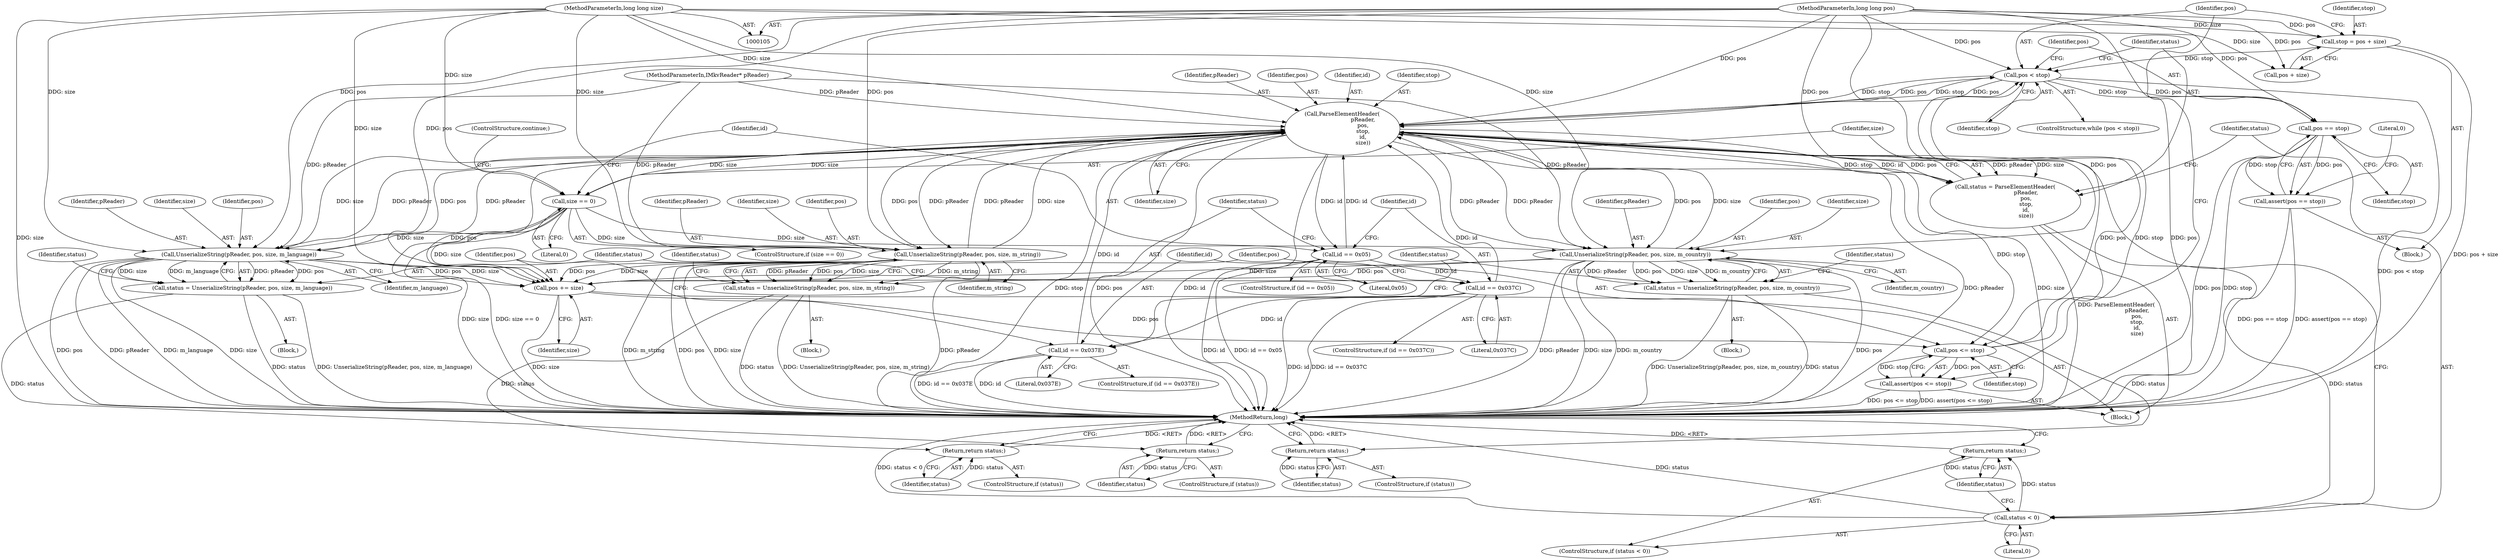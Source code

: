 digraph "1_Android_04839626ed859623901ebd3a5fd483982186b59d_165@integer" {
"1000111" [label="(Call,stop = pos + size)"];
"1000107" [label="(MethodParameterIn,long long pos)"];
"1000108" [label="(MethodParameterIn,long long size)"];
"1000117" [label="(Call,pos < stop)"];
"1000126" [label="(Call,ParseElementHeader(\n                        pReader,\n                        pos,\n                        stop,\n                        id,\n                        size))"];
"1000124" [label="(Call,status = ParseElementHeader(\n                        pReader,\n                        pos,\n                        stop,\n                        id,\n                        size))"];
"1000133" [label="(Call,status < 0)"];
"1000136" [label="(Return,return status;)"];
"1000139" [label="(Call,size == 0)"];
"1000150" [label="(Call,UnserializeString(pReader, pos, size, m_string))"];
"1000148" [label="(Call,status = UnserializeString(pReader, pos, size, m_string))"];
"1000157" [label="(Return,return status;)"];
"1000193" [label="(Call,pos += size)"];
"1000197" [label="(Call,pos <= stop)"];
"1000196" [label="(Call,assert(pos <= stop))"];
"1000167" [label="(Call,UnserializeString(pReader, pos, size, m_language))"];
"1000165" [label="(Call,status = UnserializeString(pReader, pos, size, m_language))"];
"1000174" [label="(Return,return status;)"];
"1000184" [label="(Call,UnserializeString(pReader, pos, size, m_country))"];
"1000182" [label="(Call,status = UnserializeString(pReader, pos, size, m_country))"];
"1000191" [label="(Return,return status;)"];
"1000144" [label="(Call,id == 0x05)"];
"1000161" [label="(Call,id == 0x037C)"];
"1000178" [label="(Call,id == 0x037E)"];
"1000201" [label="(Call,pos == stop)"];
"1000200" [label="(Call,assert(pos == stop))"];
"1000120" [label="(Block,)"];
"1000171" [label="(Identifier,m_language)"];
"1000141" [label="(Literal,0)"];
"1000162" [label="(Identifier,id)"];
"1000160" [label="(ControlStructure,if (id == 0x037C))"];
"1000193" [label="(Call,pos += size)"];
"1000202" [label="(Identifier,pos)"];
"1000129" [label="(Identifier,stop)"];
"1000156" [label="(Identifier,status)"];
"1000184" [label="(Call,UnserializeString(pReader, pos, size, m_country))"];
"1000165" [label="(Call,status = UnserializeString(pReader, pos, size, m_language))"];
"1000152" [label="(Identifier,pos)"];
"1000194" [label="(Identifier,pos)"];
"1000157" [label="(Return,return status;)"];
"1000139" [label="(Call,size == 0)"];
"1000186" [label="(Identifier,pos)"];
"1000188" [label="(Identifier,m_country)"];
"1000187" [label="(Identifier,size)"];
"1000200" [label="(Call,assert(pos == stop))"];
"1000106" [label="(MethodParameterIn,IMkvReader* pReader)"];
"1000183" [label="(Identifier,status)"];
"1000138" [label="(ControlStructure,if (size == 0))"];
"1000140" [label="(Identifier,size)"];
"1000154" [label="(Identifier,m_string)"];
"1000172" [label="(ControlStructure,if (status))"];
"1000203" [label="(Identifier,stop)"];
"1000117" [label="(Call,pos < stop)"];
"1000181" [label="(Block,)"];
"1000168" [label="(Identifier,pReader)"];
"1000174" [label="(Return,return status;)"];
"1000137" [label="(Identifier,status)"];
"1000124" [label="(Call,status = ParseElementHeader(\n                        pReader,\n                        pos,\n                        stop,\n                        id,\n                        size))"];
"1000147" [label="(Block,)"];
"1000146" [label="(Literal,0x05)"];
"1000198" [label="(Identifier,pos)"];
"1000127" [label="(Identifier,pReader)"];
"1000175" [label="(Identifier,status)"];
"1000178" [label="(Call,id == 0x037E)"];
"1000170" [label="(Identifier,size)"];
"1000161" [label="(Call,id == 0x037C)"];
"1000143" [label="(ControlStructure,if (id == 0x05))"];
"1000166" [label="(Identifier,status)"];
"1000128" [label="(Identifier,pos)"];
"1000173" [label="(Identifier,status)"];
"1000113" [label="(Call,pos + size)"];
"1000134" [label="(Identifier,status)"];
"1000169" [label="(Identifier,pos)"];
"1000196" [label="(Call,assert(pos <= stop))"];
"1000144" [label="(Call,id == 0x05)"];
"1000150" [label="(Call,UnserializeString(pReader, pos, size, m_string))"];
"1000109" [label="(Block,)"];
"1000151" [label="(Identifier,pReader)"];
"1000126" [label="(Call,ParseElementHeader(\n                        pReader,\n                        pos,\n                        stop,\n                        id,\n                        size))"];
"1000153" [label="(Identifier,size)"];
"1000164" [label="(Block,)"];
"1000192" [label="(Identifier,status)"];
"1000177" [label="(ControlStructure,if (id == 0x037E))"];
"1000195" [label="(Identifier,size)"];
"1000112" [label="(Identifier,stop)"];
"1000182" [label="(Call,status = UnserializeString(pReader, pos, size, m_country))"];
"1000131" [label="(Identifier,size)"];
"1000132" [label="(ControlStructure,if (status < 0))"];
"1000148" [label="(Call,status = UnserializeString(pReader, pos, size, m_string))"];
"1000179" [label="(Identifier,id)"];
"1000111" [label="(Call,stop = pos + size)"];
"1000206" [label="(MethodReturn,long)"];
"1000145" [label="(Identifier,id)"];
"1000142" [label="(ControlStructure,continue;)"];
"1000135" [label="(Literal,0)"];
"1000205" [label="(Literal,0)"];
"1000185" [label="(Identifier,pReader)"];
"1000130" [label="(Identifier,id)"];
"1000149" [label="(Identifier,status)"];
"1000201" [label="(Call,pos == stop)"];
"1000167" [label="(Call,UnserializeString(pReader, pos, size, m_language))"];
"1000197" [label="(Call,pos <= stop)"];
"1000180" [label="(Literal,0x037E)"];
"1000189" [label="(ControlStructure,if (status))"];
"1000118" [label="(Identifier,pos)"];
"1000119" [label="(Identifier,stop)"];
"1000125" [label="(Identifier,status)"];
"1000107" [label="(MethodParameterIn,long long pos)"];
"1000163" [label="(Literal,0x037C)"];
"1000190" [label="(Identifier,status)"];
"1000136" [label="(Return,return status;)"];
"1000191" [label="(Return,return status;)"];
"1000116" [label="(ControlStructure,while (pos < stop))"];
"1000133" [label="(Call,status < 0)"];
"1000155" [label="(ControlStructure,if (status))"];
"1000158" [label="(Identifier,status)"];
"1000199" [label="(Identifier,stop)"];
"1000108" [label="(MethodParameterIn,long long size)"];
"1000111" -> "1000109"  [label="AST: "];
"1000111" -> "1000113"  [label="CFG: "];
"1000112" -> "1000111"  [label="AST: "];
"1000113" -> "1000111"  [label="AST: "];
"1000118" -> "1000111"  [label="CFG: "];
"1000111" -> "1000206"  [label="DDG: pos + size"];
"1000107" -> "1000111"  [label="DDG: pos"];
"1000108" -> "1000111"  [label="DDG: size"];
"1000111" -> "1000117"  [label="DDG: stop"];
"1000107" -> "1000105"  [label="AST: "];
"1000107" -> "1000206"  [label="DDG: pos"];
"1000107" -> "1000113"  [label="DDG: pos"];
"1000107" -> "1000117"  [label="DDG: pos"];
"1000107" -> "1000126"  [label="DDG: pos"];
"1000107" -> "1000150"  [label="DDG: pos"];
"1000107" -> "1000167"  [label="DDG: pos"];
"1000107" -> "1000184"  [label="DDG: pos"];
"1000107" -> "1000193"  [label="DDG: pos"];
"1000107" -> "1000197"  [label="DDG: pos"];
"1000107" -> "1000201"  [label="DDG: pos"];
"1000108" -> "1000105"  [label="AST: "];
"1000108" -> "1000206"  [label="DDG: size"];
"1000108" -> "1000113"  [label="DDG: size"];
"1000108" -> "1000126"  [label="DDG: size"];
"1000108" -> "1000139"  [label="DDG: size"];
"1000108" -> "1000150"  [label="DDG: size"];
"1000108" -> "1000167"  [label="DDG: size"];
"1000108" -> "1000184"  [label="DDG: size"];
"1000108" -> "1000193"  [label="DDG: size"];
"1000117" -> "1000116"  [label="AST: "];
"1000117" -> "1000119"  [label="CFG: "];
"1000118" -> "1000117"  [label="AST: "];
"1000119" -> "1000117"  [label="AST: "];
"1000125" -> "1000117"  [label="CFG: "];
"1000202" -> "1000117"  [label="CFG: "];
"1000117" -> "1000206"  [label="DDG: pos < stop"];
"1000126" -> "1000117"  [label="DDG: pos"];
"1000126" -> "1000117"  [label="DDG: stop"];
"1000197" -> "1000117"  [label="DDG: pos"];
"1000197" -> "1000117"  [label="DDG: stop"];
"1000117" -> "1000126"  [label="DDG: pos"];
"1000117" -> "1000126"  [label="DDG: stop"];
"1000117" -> "1000201"  [label="DDG: pos"];
"1000117" -> "1000201"  [label="DDG: stop"];
"1000126" -> "1000124"  [label="AST: "];
"1000126" -> "1000131"  [label="CFG: "];
"1000127" -> "1000126"  [label="AST: "];
"1000128" -> "1000126"  [label="AST: "];
"1000129" -> "1000126"  [label="AST: "];
"1000130" -> "1000126"  [label="AST: "];
"1000131" -> "1000126"  [label="AST: "];
"1000124" -> "1000126"  [label="CFG: "];
"1000126" -> "1000206"  [label="DDG: pos"];
"1000126" -> "1000206"  [label="DDG: id"];
"1000126" -> "1000206"  [label="DDG: stop"];
"1000126" -> "1000206"  [label="DDG: pReader"];
"1000126" -> "1000206"  [label="DDG: size"];
"1000126" -> "1000124"  [label="DDG: pReader"];
"1000126" -> "1000124"  [label="DDG: size"];
"1000126" -> "1000124"  [label="DDG: stop"];
"1000126" -> "1000124"  [label="DDG: id"];
"1000126" -> "1000124"  [label="DDG: pos"];
"1000167" -> "1000126"  [label="DDG: pReader"];
"1000167" -> "1000126"  [label="DDG: size"];
"1000184" -> "1000126"  [label="DDG: pReader"];
"1000184" -> "1000126"  [label="DDG: size"];
"1000150" -> "1000126"  [label="DDG: pReader"];
"1000150" -> "1000126"  [label="DDG: size"];
"1000106" -> "1000126"  [label="DDG: pReader"];
"1000178" -> "1000126"  [label="DDG: id"];
"1000144" -> "1000126"  [label="DDG: id"];
"1000161" -> "1000126"  [label="DDG: id"];
"1000139" -> "1000126"  [label="DDG: size"];
"1000126" -> "1000139"  [label="DDG: size"];
"1000126" -> "1000144"  [label="DDG: id"];
"1000126" -> "1000150"  [label="DDG: pReader"];
"1000126" -> "1000150"  [label="DDG: pos"];
"1000126" -> "1000167"  [label="DDG: pReader"];
"1000126" -> "1000167"  [label="DDG: pos"];
"1000126" -> "1000184"  [label="DDG: pReader"];
"1000126" -> "1000184"  [label="DDG: pos"];
"1000126" -> "1000193"  [label="DDG: pos"];
"1000126" -> "1000197"  [label="DDG: stop"];
"1000124" -> "1000120"  [label="AST: "];
"1000125" -> "1000124"  [label="AST: "];
"1000134" -> "1000124"  [label="CFG: "];
"1000124" -> "1000206"  [label="DDG: ParseElementHeader(\n                        pReader,\n                        pos,\n                        stop,\n                        id,\n                        size)"];
"1000124" -> "1000133"  [label="DDG: status"];
"1000133" -> "1000132"  [label="AST: "];
"1000133" -> "1000135"  [label="CFG: "];
"1000134" -> "1000133"  [label="AST: "];
"1000135" -> "1000133"  [label="AST: "];
"1000137" -> "1000133"  [label="CFG: "];
"1000140" -> "1000133"  [label="CFG: "];
"1000133" -> "1000206"  [label="DDG: status < 0"];
"1000133" -> "1000206"  [label="DDG: status"];
"1000133" -> "1000136"  [label="DDG: status"];
"1000136" -> "1000132"  [label="AST: "];
"1000136" -> "1000137"  [label="CFG: "];
"1000137" -> "1000136"  [label="AST: "];
"1000206" -> "1000136"  [label="CFG: "];
"1000136" -> "1000206"  [label="DDG: <RET>"];
"1000137" -> "1000136"  [label="DDG: status"];
"1000139" -> "1000138"  [label="AST: "];
"1000139" -> "1000141"  [label="CFG: "];
"1000140" -> "1000139"  [label="AST: "];
"1000141" -> "1000139"  [label="AST: "];
"1000142" -> "1000139"  [label="CFG: "];
"1000145" -> "1000139"  [label="CFG: "];
"1000139" -> "1000206"  [label="DDG: size == 0"];
"1000139" -> "1000206"  [label="DDG: size"];
"1000139" -> "1000150"  [label="DDG: size"];
"1000139" -> "1000167"  [label="DDG: size"];
"1000139" -> "1000184"  [label="DDG: size"];
"1000139" -> "1000193"  [label="DDG: size"];
"1000150" -> "1000148"  [label="AST: "];
"1000150" -> "1000154"  [label="CFG: "];
"1000151" -> "1000150"  [label="AST: "];
"1000152" -> "1000150"  [label="AST: "];
"1000153" -> "1000150"  [label="AST: "];
"1000154" -> "1000150"  [label="AST: "];
"1000148" -> "1000150"  [label="CFG: "];
"1000150" -> "1000206"  [label="DDG: m_string"];
"1000150" -> "1000206"  [label="DDG: pReader"];
"1000150" -> "1000206"  [label="DDG: pos"];
"1000150" -> "1000206"  [label="DDG: size"];
"1000150" -> "1000148"  [label="DDG: pReader"];
"1000150" -> "1000148"  [label="DDG: pos"];
"1000150" -> "1000148"  [label="DDG: size"];
"1000150" -> "1000148"  [label="DDG: m_string"];
"1000106" -> "1000150"  [label="DDG: pReader"];
"1000150" -> "1000193"  [label="DDG: size"];
"1000150" -> "1000193"  [label="DDG: pos"];
"1000148" -> "1000147"  [label="AST: "];
"1000149" -> "1000148"  [label="AST: "];
"1000156" -> "1000148"  [label="CFG: "];
"1000148" -> "1000206"  [label="DDG: status"];
"1000148" -> "1000206"  [label="DDG: UnserializeString(pReader, pos, size, m_string)"];
"1000148" -> "1000157"  [label="DDG: status"];
"1000157" -> "1000155"  [label="AST: "];
"1000157" -> "1000158"  [label="CFG: "];
"1000158" -> "1000157"  [label="AST: "];
"1000206" -> "1000157"  [label="CFG: "];
"1000157" -> "1000206"  [label="DDG: <RET>"];
"1000158" -> "1000157"  [label="DDG: status"];
"1000193" -> "1000120"  [label="AST: "];
"1000193" -> "1000195"  [label="CFG: "];
"1000194" -> "1000193"  [label="AST: "];
"1000195" -> "1000193"  [label="AST: "];
"1000198" -> "1000193"  [label="CFG: "];
"1000193" -> "1000206"  [label="DDG: size"];
"1000184" -> "1000193"  [label="DDG: size"];
"1000184" -> "1000193"  [label="DDG: pos"];
"1000167" -> "1000193"  [label="DDG: size"];
"1000167" -> "1000193"  [label="DDG: pos"];
"1000193" -> "1000197"  [label="DDG: pos"];
"1000197" -> "1000196"  [label="AST: "];
"1000197" -> "1000199"  [label="CFG: "];
"1000198" -> "1000197"  [label="AST: "];
"1000199" -> "1000197"  [label="AST: "];
"1000196" -> "1000197"  [label="CFG: "];
"1000197" -> "1000196"  [label="DDG: pos"];
"1000197" -> "1000196"  [label="DDG: stop"];
"1000196" -> "1000120"  [label="AST: "];
"1000118" -> "1000196"  [label="CFG: "];
"1000196" -> "1000206"  [label="DDG: pos <= stop"];
"1000196" -> "1000206"  [label="DDG: assert(pos <= stop)"];
"1000167" -> "1000165"  [label="AST: "];
"1000167" -> "1000171"  [label="CFG: "];
"1000168" -> "1000167"  [label="AST: "];
"1000169" -> "1000167"  [label="AST: "];
"1000170" -> "1000167"  [label="AST: "];
"1000171" -> "1000167"  [label="AST: "];
"1000165" -> "1000167"  [label="CFG: "];
"1000167" -> "1000206"  [label="DDG: pos"];
"1000167" -> "1000206"  [label="DDG: pReader"];
"1000167" -> "1000206"  [label="DDG: m_language"];
"1000167" -> "1000206"  [label="DDG: size"];
"1000167" -> "1000165"  [label="DDG: pReader"];
"1000167" -> "1000165"  [label="DDG: pos"];
"1000167" -> "1000165"  [label="DDG: size"];
"1000167" -> "1000165"  [label="DDG: m_language"];
"1000106" -> "1000167"  [label="DDG: pReader"];
"1000165" -> "1000164"  [label="AST: "];
"1000166" -> "1000165"  [label="AST: "];
"1000173" -> "1000165"  [label="CFG: "];
"1000165" -> "1000206"  [label="DDG: status"];
"1000165" -> "1000206"  [label="DDG: UnserializeString(pReader, pos, size, m_language)"];
"1000165" -> "1000174"  [label="DDG: status"];
"1000174" -> "1000172"  [label="AST: "];
"1000174" -> "1000175"  [label="CFG: "];
"1000175" -> "1000174"  [label="AST: "];
"1000206" -> "1000174"  [label="CFG: "];
"1000174" -> "1000206"  [label="DDG: <RET>"];
"1000175" -> "1000174"  [label="DDG: status"];
"1000184" -> "1000182"  [label="AST: "];
"1000184" -> "1000188"  [label="CFG: "];
"1000185" -> "1000184"  [label="AST: "];
"1000186" -> "1000184"  [label="AST: "];
"1000187" -> "1000184"  [label="AST: "];
"1000188" -> "1000184"  [label="AST: "];
"1000182" -> "1000184"  [label="CFG: "];
"1000184" -> "1000206"  [label="DDG: size"];
"1000184" -> "1000206"  [label="DDG: pReader"];
"1000184" -> "1000206"  [label="DDG: m_country"];
"1000184" -> "1000206"  [label="DDG: pos"];
"1000184" -> "1000182"  [label="DDG: pReader"];
"1000184" -> "1000182"  [label="DDG: pos"];
"1000184" -> "1000182"  [label="DDG: size"];
"1000184" -> "1000182"  [label="DDG: m_country"];
"1000106" -> "1000184"  [label="DDG: pReader"];
"1000182" -> "1000181"  [label="AST: "];
"1000183" -> "1000182"  [label="AST: "];
"1000190" -> "1000182"  [label="CFG: "];
"1000182" -> "1000206"  [label="DDG: UnserializeString(pReader, pos, size, m_country)"];
"1000182" -> "1000206"  [label="DDG: status"];
"1000182" -> "1000191"  [label="DDG: status"];
"1000191" -> "1000189"  [label="AST: "];
"1000191" -> "1000192"  [label="CFG: "];
"1000192" -> "1000191"  [label="AST: "];
"1000206" -> "1000191"  [label="CFG: "];
"1000191" -> "1000206"  [label="DDG: <RET>"];
"1000192" -> "1000191"  [label="DDG: status"];
"1000144" -> "1000143"  [label="AST: "];
"1000144" -> "1000146"  [label="CFG: "];
"1000145" -> "1000144"  [label="AST: "];
"1000146" -> "1000144"  [label="AST: "];
"1000149" -> "1000144"  [label="CFG: "];
"1000162" -> "1000144"  [label="CFG: "];
"1000144" -> "1000206"  [label="DDG: id == 0x05"];
"1000144" -> "1000206"  [label="DDG: id"];
"1000144" -> "1000161"  [label="DDG: id"];
"1000161" -> "1000160"  [label="AST: "];
"1000161" -> "1000163"  [label="CFG: "];
"1000162" -> "1000161"  [label="AST: "];
"1000163" -> "1000161"  [label="AST: "];
"1000166" -> "1000161"  [label="CFG: "];
"1000179" -> "1000161"  [label="CFG: "];
"1000161" -> "1000206"  [label="DDG: id"];
"1000161" -> "1000206"  [label="DDG: id == 0x037C"];
"1000161" -> "1000178"  [label="DDG: id"];
"1000178" -> "1000177"  [label="AST: "];
"1000178" -> "1000180"  [label="CFG: "];
"1000179" -> "1000178"  [label="AST: "];
"1000180" -> "1000178"  [label="AST: "];
"1000183" -> "1000178"  [label="CFG: "];
"1000194" -> "1000178"  [label="CFG: "];
"1000178" -> "1000206"  [label="DDG: id"];
"1000178" -> "1000206"  [label="DDG: id == 0x037E"];
"1000201" -> "1000200"  [label="AST: "];
"1000201" -> "1000203"  [label="CFG: "];
"1000202" -> "1000201"  [label="AST: "];
"1000203" -> "1000201"  [label="AST: "];
"1000200" -> "1000201"  [label="CFG: "];
"1000201" -> "1000206"  [label="DDG: stop"];
"1000201" -> "1000206"  [label="DDG: pos"];
"1000201" -> "1000200"  [label="DDG: pos"];
"1000201" -> "1000200"  [label="DDG: stop"];
"1000200" -> "1000109"  [label="AST: "];
"1000205" -> "1000200"  [label="CFG: "];
"1000200" -> "1000206"  [label="DDG: pos == stop"];
"1000200" -> "1000206"  [label="DDG: assert(pos == stop)"];
}
